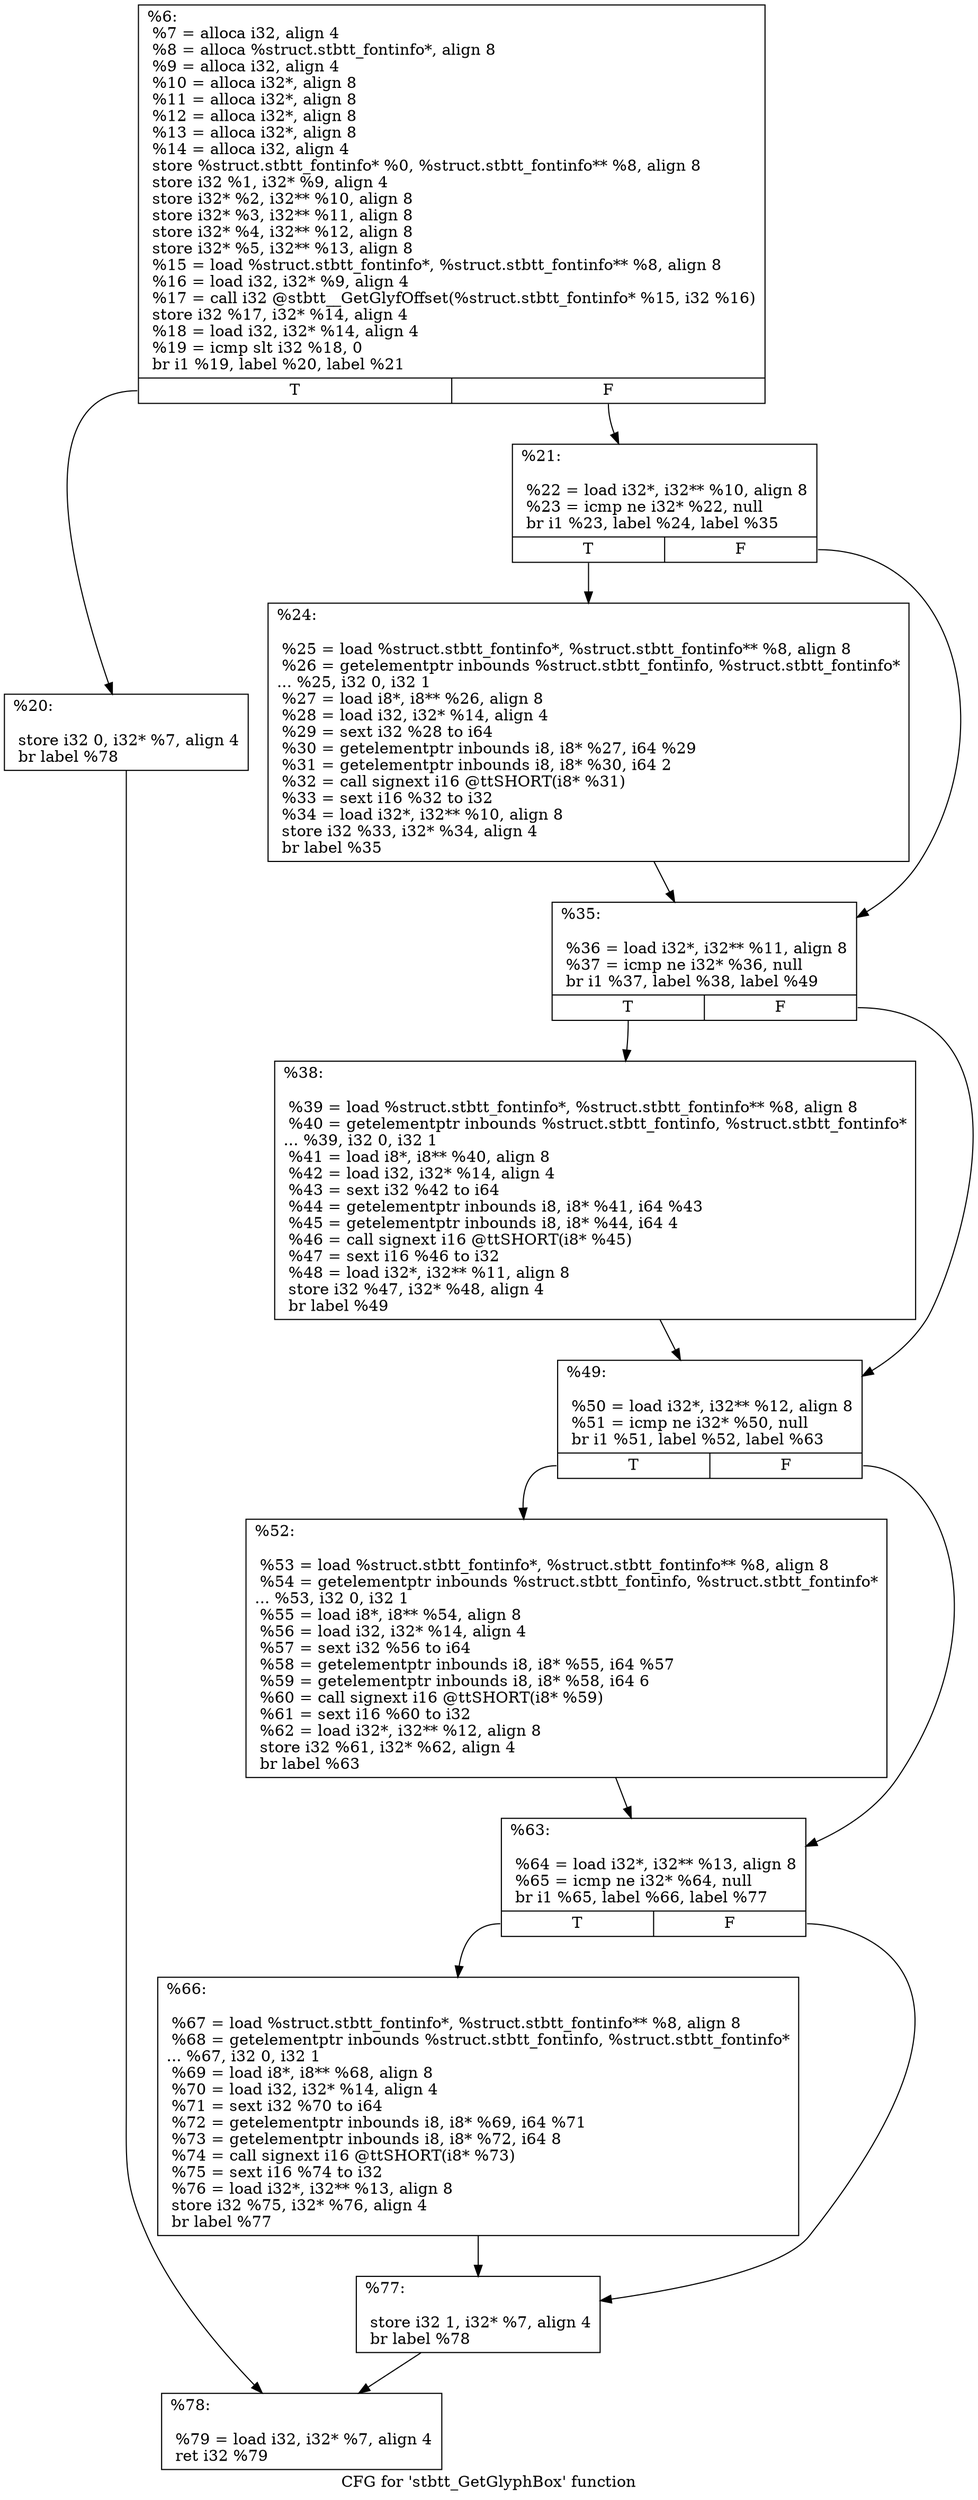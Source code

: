 digraph "CFG for 'stbtt_GetGlyphBox' function" {
	label="CFG for 'stbtt_GetGlyphBox' function";

	Node0x29e9990 [shape=record,label="{%6:\l  %7 = alloca i32, align 4\l  %8 = alloca %struct.stbtt_fontinfo*, align 8\l  %9 = alloca i32, align 4\l  %10 = alloca i32*, align 8\l  %11 = alloca i32*, align 8\l  %12 = alloca i32*, align 8\l  %13 = alloca i32*, align 8\l  %14 = alloca i32, align 4\l  store %struct.stbtt_fontinfo* %0, %struct.stbtt_fontinfo** %8, align 8\l  store i32 %1, i32* %9, align 4\l  store i32* %2, i32** %10, align 8\l  store i32* %3, i32** %11, align 8\l  store i32* %4, i32** %12, align 8\l  store i32* %5, i32** %13, align 8\l  %15 = load %struct.stbtt_fontinfo*, %struct.stbtt_fontinfo** %8, align 8\l  %16 = load i32, i32* %9, align 4\l  %17 = call i32 @stbtt__GetGlyfOffset(%struct.stbtt_fontinfo* %15, i32 %16)\l  store i32 %17, i32* %14, align 4\l  %18 = load i32, i32* %14, align 4\l  %19 = icmp slt i32 %18, 0\l  br i1 %19, label %20, label %21\l|{<s0>T|<s1>F}}"];
	Node0x29e9990:s0 -> Node0x29ea4c0;
	Node0x29e9990:s1 -> Node0x29ea510;
	Node0x29ea4c0 [shape=record,label="{%20:\l\l  store i32 0, i32* %7, align 4\l  br label %78\l}"];
	Node0x29ea4c0 -> Node0x29ea620;
	Node0x29ea510 [shape=record,label="{%21:\l\l  %22 = load i32*, i32** %10, align 8\l  %23 = icmp ne i32* %22, null\l  br i1 %23, label %24, label %35\l|{<s0>T|<s1>F}}"];
	Node0x29ea510:s0 -> Node0x29ea7b0;
	Node0x29ea510:s1 -> Node0x29ea800;
	Node0x29ea7b0 [shape=record,label="{%24:\l\l  %25 = load %struct.stbtt_fontinfo*, %struct.stbtt_fontinfo** %8, align 8\l  %26 = getelementptr inbounds %struct.stbtt_fontinfo, %struct.stbtt_fontinfo*\l... %25, i32 0, i32 1\l  %27 = load i8*, i8** %26, align 8\l  %28 = load i32, i32* %14, align 4\l  %29 = sext i32 %28 to i64\l  %30 = getelementptr inbounds i8, i8* %27, i64 %29\l  %31 = getelementptr inbounds i8, i8* %30, i64 2\l  %32 = call signext i16 @ttSHORT(i8* %31)\l  %33 = sext i16 %32 to i32\l  %34 = load i32*, i32** %10, align 8\l  store i32 %33, i32* %34, align 4\l  br label %35\l}"];
	Node0x29ea7b0 -> Node0x29ea800;
	Node0x29ea800 [shape=record,label="{%35:\l\l  %36 = load i32*, i32** %11, align 8\l  %37 = icmp ne i32* %36, null\l  br i1 %37, label %38, label %49\l|{<s0>T|<s1>F}}"];
	Node0x29ea800:s0 -> Node0x29ea270;
	Node0x29ea800:s1 -> Node0x29eb110;
	Node0x29ea270 [shape=record,label="{%38:\l\l  %39 = load %struct.stbtt_fontinfo*, %struct.stbtt_fontinfo** %8, align 8\l  %40 = getelementptr inbounds %struct.stbtt_fontinfo, %struct.stbtt_fontinfo*\l... %39, i32 0, i32 1\l  %41 = load i8*, i8** %40, align 8\l  %42 = load i32, i32* %14, align 4\l  %43 = sext i32 %42 to i64\l  %44 = getelementptr inbounds i8, i8* %41, i64 %43\l  %45 = getelementptr inbounds i8, i8* %44, i64 4\l  %46 = call signext i16 @ttSHORT(i8* %45)\l  %47 = sext i16 %46 to i32\l  %48 = load i32*, i32** %11, align 8\l  store i32 %47, i32* %48, align 4\l  br label %49\l}"];
	Node0x29ea270 -> Node0x29eb110;
	Node0x29eb110 [shape=record,label="{%49:\l\l  %50 = load i32*, i32** %12, align 8\l  %51 = icmp ne i32* %50, null\l  br i1 %51, label %52, label %63\l|{<s0>T|<s1>F}}"];
	Node0x29eb110:s0 -> Node0x29eb7b0;
	Node0x29eb110:s1 -> Node0x29f9590;
	Node0x29eb7b0 [shape=record,label="{%52:\l\l  %53 = load %struct.stbtt_fontinfo*, %struct.stbtt_fontinfo** %8, align 8\l  %54 = getelementptr inbounds %struct.stbtt_fontinfo, %struct.stbtt_fontinfo*\l... %53, i32 0, i32 1\l  %55 = load i8*, i8** %54, align 8\l  %56 = load i32, i32* %14, align 4\l  %57 = sext i32 %56 to i64\l  %58 = getelementptr inbounds i8, i8* %55, i64 %57\l  %59 = getelementptr inbounds i8, i8* %58, i64 6\l  %60 = call signext i16 @ttSHORT(i8* %59)\l  %61 = sext i16 %60 to i32\l  %62 = load i32*, i32** %12, align 8\l  store i32 %61, i32* %62, align 4\l  br label %63\l}"];
	Node0x29eb7b0 -> Node0x29f9590;
	Node0x29f9590 [shape=record,label="{%63:\l\l  %64 = load i32*, i32** %13, align 8\l  %65 = icmp ne i32* %64, null\l  br i1 %65, label %66, label %77\l|{<s0>T|<s1>F}}"];
	Node0x29f9590:s0 -> Node0x29eadc0;
	Node0x29f9590:s1 -> Node0x29eae10;
	Node0x29eadc0 [shape=record,label="{%66:\l\l  %67 = load %struct.stbtt_fontinfo*, %struct.stbtt_fontinfo** %8, align 8\l  %68 = getelementptr inbounds %struct.stbtt_fontinfo, %struct.stbtt_fontinfo*\l... %67, i32 0, i32 1\l  %69 = load i8*, i8** %68, align 8\l  %70 = load i32, i32* %14, align 4\l  %71 = sext i32 %70 to i64\l  %72 = getelementptr inbounds i8, i8* %69, i64 %71\l  %73 = getelementptr inbounds i8, i8* %72, i64 8\l  %74 = call signext i16 @ttSHORT(i8* %73)\l  %75 = sext i16 %74 to i32\l  %76 = load i32*, i32** %13, align 8\l  store i32 %75, i32* %76, align 4\l  br label %77\l}"];
	Node0x29eadc0 -> Node0x29eae10;
	Node0x29eae10 [shape=record,label="{%77:\l\l  store i32 1, i32* %7, align 4\l  br label %78\l}"];
	Node0x29eae10 -> Node0x29ea620;
	Node0x29ea620 [shape=record,label="{%78:\l\l  %79 = load i32, i32* %7, align 4\l  ret i32 %79\l}"];
}
